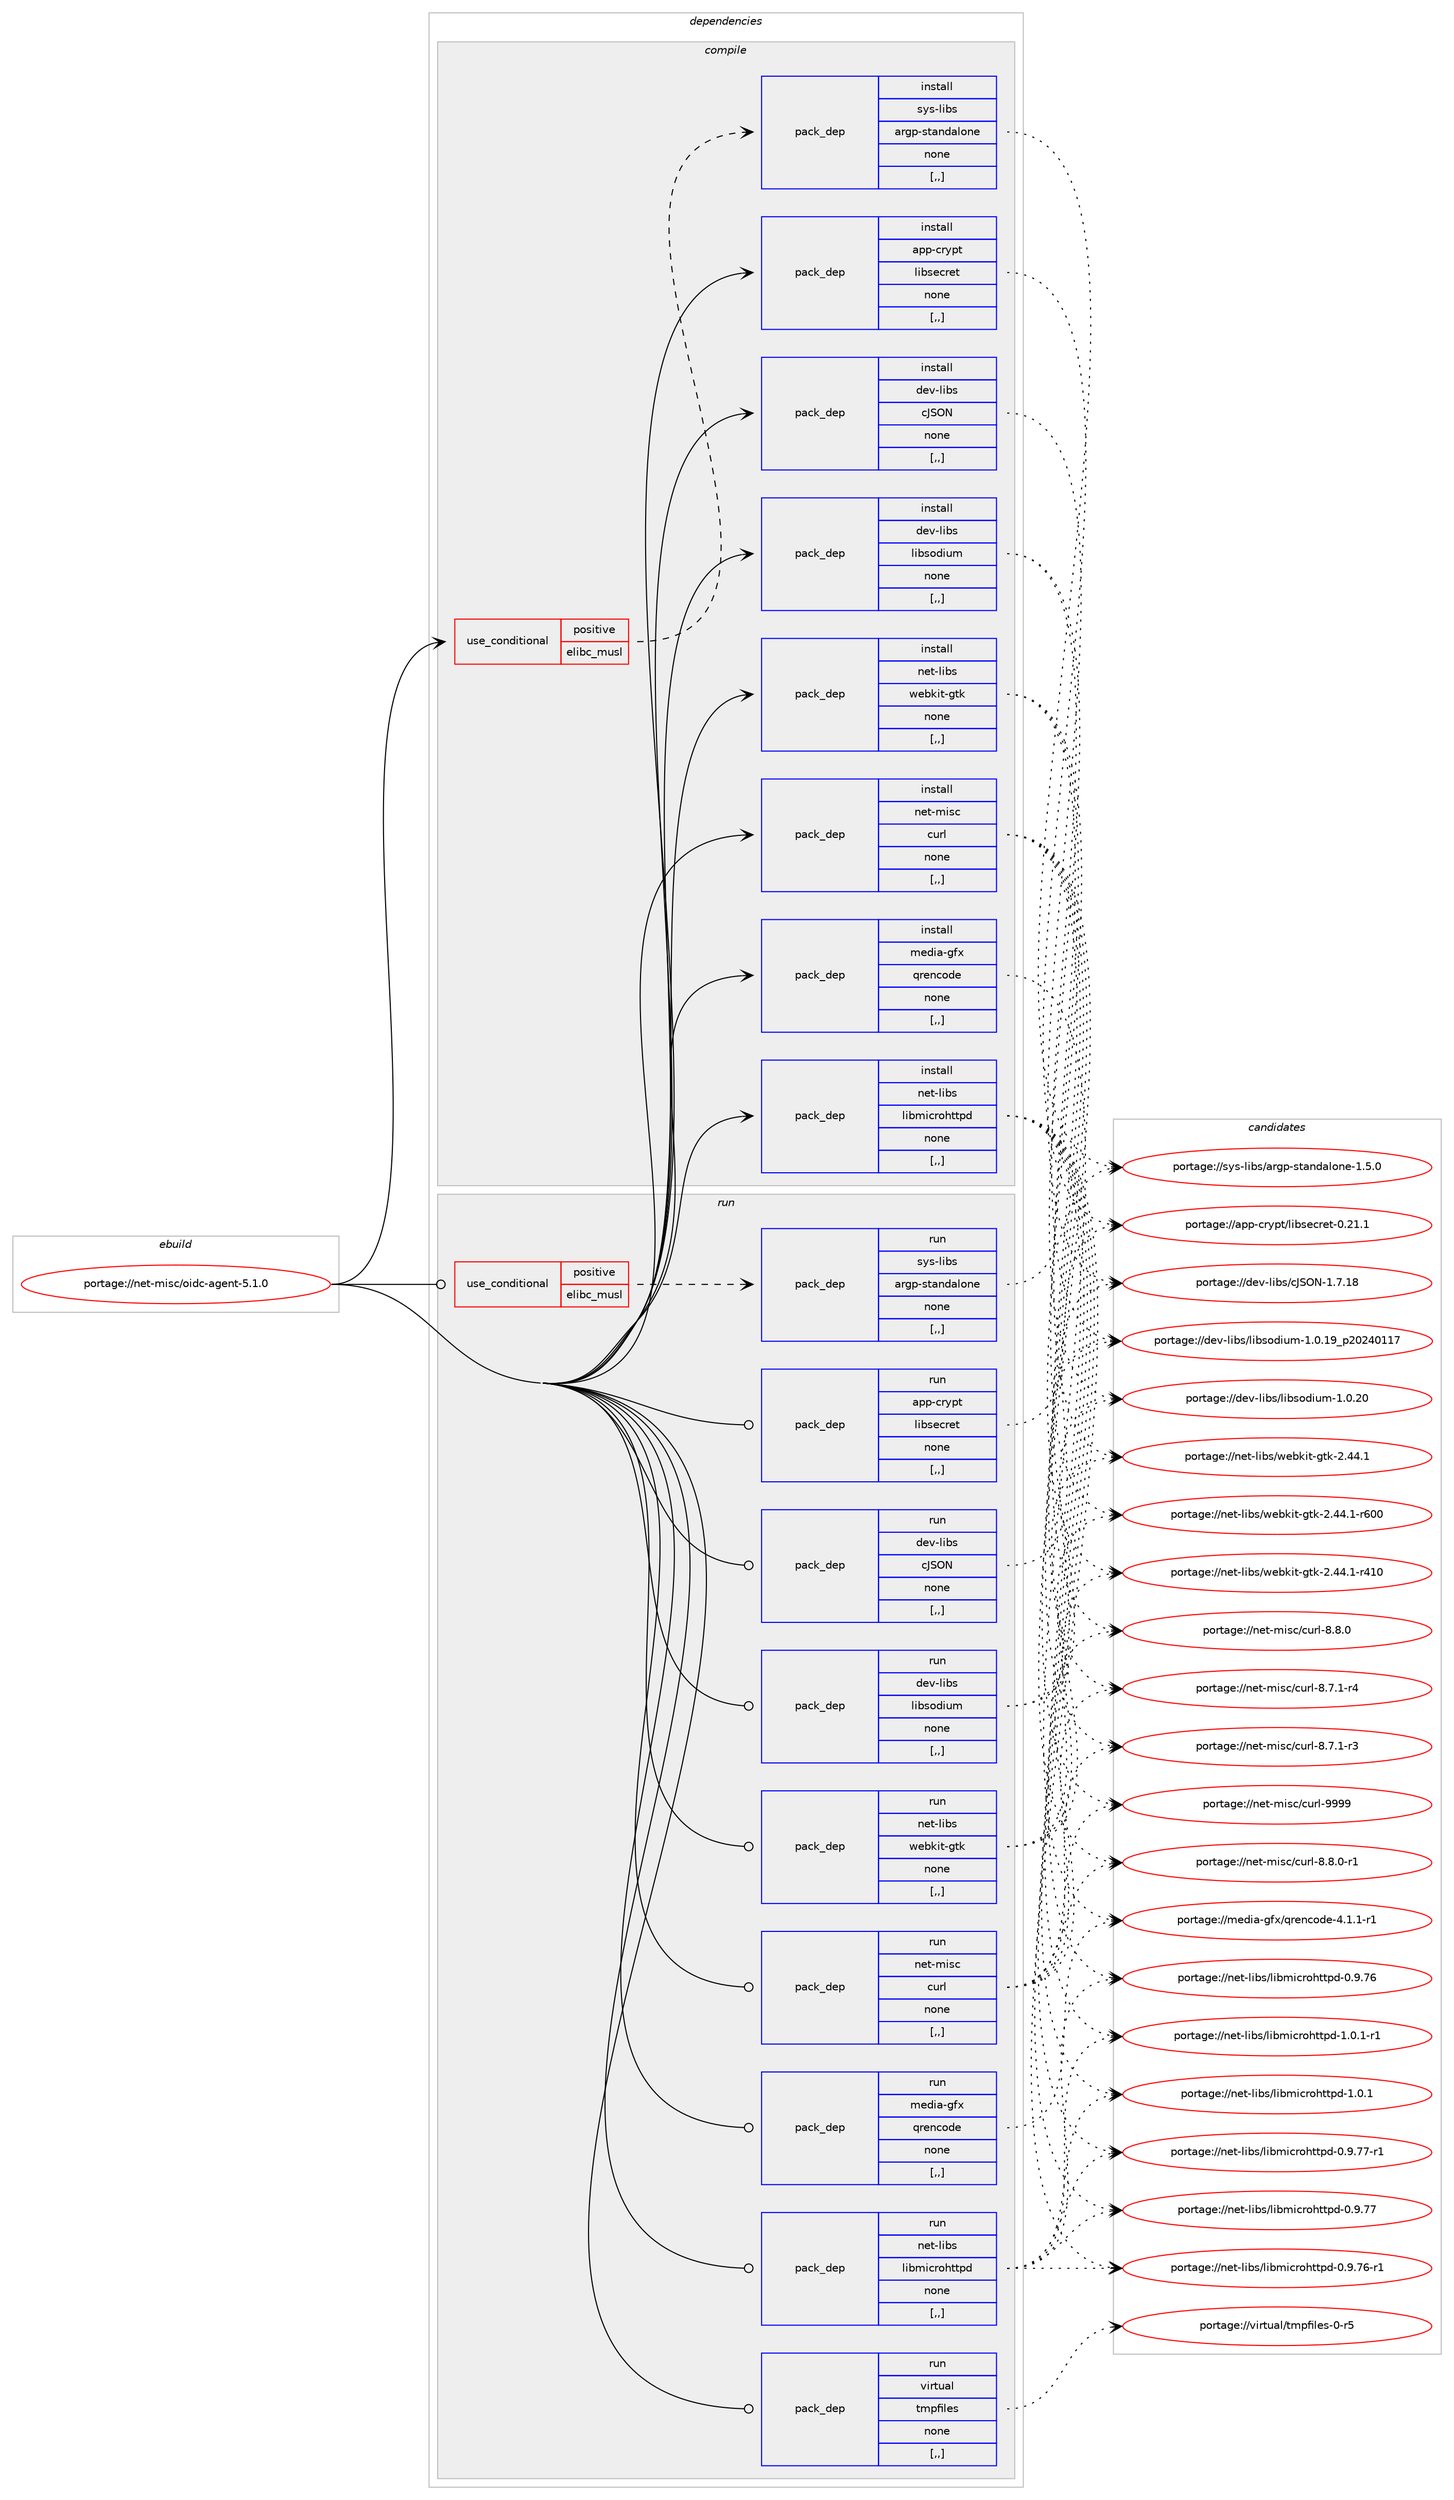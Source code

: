 digraph prolog {

# *************
# Graph options
# *************

newrank=true;
concentrate=true;
compound=true;
graph [rankdir=LR,fontname=Helvetica,fontsize=10,ranksep=1.5];#, ranksep=2.5, nodesep=0.2];
edge  [arrowhead=vee];
node  [fontname=Helvetica,fontsize=10];

# **********
# The ebuild
# **********

subgraph cluster_leftcol {
color=gray;
label=<<i>ebuild</i>>;
id [label="portage://net-misc/oidc-agent-5.1.0", color=red, width=4, href="../net-misc/oidc-agent-5.1.0.svg"];
}

# ****************
# The dependencies
# ****************

subgraph cluster_midcol {
color=gray;
label=<<i>dependencies</i>>;
subgraph cluster_compile {
fillcolor="#eeeeee";
style=filled;
label=<<i>compile</i>>;
subgraph cond97857 {
dependency371688 [label=<<TABLE BORDER="0" CELLBORDER="1" CELLSPACING="0" CELLPADDING="4"><TR><TD ROWSPAN="3" CELLPADDING="10">use_conditional</TD></TR><TR><TD>positive</TD></TR><TR><TD>elibc_musl</TD></TR></TABLE>>, shape=none, color=red];
subgraph pack271136 {
dependency371689 [label=<<TABLE BORDER="0" CELLBORDER="1" CELLSPACING="0" CELLPADDING="4" WIDTH="220"><TR><TD ROWSPAN="6" CELLPADDING="30">pack_dep</TD></TR><TR><TD WIDTH="110">install</TD></TR><TR><TD>sys-libs</TD></TR><TR><TD>argp-standalone</TD></TR><TR><TD>none</TD></TR><TR><TD>[,,]</TD></TR></TABLE>>, shape=none, color=blue];
}
dependency371688:e -> dependency371689:w [weight=20,style="dashed",arrowhead="vee"];
}
id:e -> dependency371688:w [weight=20,style="solid",arrowhead="vee"];
subgraph pack271137 {
dependency371690 [label=<<TABLE BORDER="0" CELLBORDER="1" CELLSPACING="0" CELLPADDING="4" WIDTH="220"><TR><TD ROWSPAN="6" CELLPADDING="30">pack_dep</TD></TR><TR><TD WIDTH="110">install</TD></TR><TR><TD>app-crypt</TD></TR><TR><TD>libsecret</TD></TR><TR><TD>none</TD></TR><TR><TD>[,,]</TD></TR></TABLE>>, shape=none, color=blue];
}
id:e -> dependency371690:w [weight=20,style="solid",arrowhead="vee"];
subgraph pack271138 {
dependency371691 [label=<<TABLE BORDER="0" CELLBORDER="1" CELLSPACING="0" CELLPADDING="4" WIDTH="220"><TR><TD ROWSPAN="6" CELLPADDING="30">pack_dep</TD></TR><TR><TD WIDTH="110">install</TD></TR><TR><TD>dev-libs</TD></TR><TR><TD>cJSON</TD></TR><TR><TD>none</TD></TR><TR><TD>[,,]</TD></TR></TABLE>>, shape=none, color=blue];
}
id:e -> dependency371691:w [weight=20,style="solid",arrowhead="vee"];
subgraph pack271139 {
dependency371692 [label=<<TABLE BORDER="0" CELLBORDER="1" CELLSPACING="0" CELLPADDING="4" WIDTH="220"><TR><TD ROWSPAN="6" CELLPADDING="30">pack_dep</TD></TR><TR><TD WIDTH="110">install</TD></TR><TR><TD>dev-libs</TD></TR><TR><TD>libsodium</TD></TR><TR><TD>none</TD></TR><TR><TD>[,,]</TD></TR></TABLE>>, shape=none, color=blue];
}
id:e -> dependency371692:w [weight=20,style="solid",arrowhead="vee"];
subgraph pack271140 {
dependency371693 [label=<<TABLE BORDER="0" CELLBORDER="1" CELLSPACING="0" CELLPADDING="4" WIDTH="220"><TR><TD ROWSPAN="6" CELLPADDING="30">pack_dep</TD></TR><TR><TD WIDTH="110">install</TD></TR><TR><TD>media-gfx</TD></TR><TR><TD>qrencode</TD></TR><TR><TD>none</TD></TR><TR><TD>[,,]</TD></TR></TABLE>>, shape=none, color=blue];
}
id:e -> dependency371693:w [weight=20,style="solid",arrowhead="vee"];
subgraph pack271141 {
dependency371694 [label=<<TABLE BORDER="0" CELLBORDER="1" CELLSPACING="0" CELLPADDING="4" WIDTH="220"><TR><TD ROWSPAN="6" CELLPADDING="30">pack_dep</TD></TR><TR><TD WIDTH="110">install</TD></TR><TR><TD>net-libs</TD></TR><TR><TD>libmicrohttpd</TD></TR><TR><TD>none</TD></TR><TR><TD>[,,]</TD></TR></TABLE>>, shape=none, color=blue];
}
id:e -> dependency371694:w [weight=20,style="solid",arrowhead="vee"];
subgraph pack271142 {
dependency371695 [label=<<TABLE BORDER="0" CELLBORDER="1" CELLSPACING="0" CELLPADDING="4" WIDTH="220"><TR><TD ROWSPAN="6" CELLPADDING="30">pack_dep</TD></TR><TR><TD WIDTH="110">install</TD></TR><TR><TD>net-libs</TD></TR><TR><TD>webkit-gtk</TD></TR><TR><TD>none</TD></TR><TR><TD>[,,]</TD></TR></TABLE>>, shape=none, color=blue];
}
id:e -> dependency371695:w [weight=20,style="solid",arrowhead="vee"];
subgraph pack271143 {
dependency371696 [label=<<TABLE BORDER="0" CELLBORDER="1" CELLSPACING="0" CELLPADDING="4" WIDTH="220"><TR><TD ROWSPAN="6" CELLPADDING="30">pack_dep</TD></TR><TR><TD WIDTH="110">install</TD></TR><TR><TD>net-misc</TD></TR><TR><TD>curl</TD></TR><TR><TD>none</TD></TR><TR><TD>[,,]</TD></TR></TABLE>>, shape=none, color=blue];
}
id:e -> dependency371696:w [weight=20,style="solid",arrowhead="vee"];
}
subgraph cluster_compileandrun {
fillcolor="#eeeeee";
style=filled;
label=<<i>compile and run</i>>;
}
subgraph cluster_run {
fillcolor="#eeeeee";
style=filled;
label=<<i>run</i>>;
subgraph cond97858 {
dependency371697 [label=<<TABLE BORDER="0" CELLBORDER="1" CELLSPACING="0" CELLPADDING="4"><TR><TD ROWSPAN="3" CELLPADDING="10">use_conditional</TD></TR><TR><TD>positive</TD></TR><TR><TD>elibc_musl</TD></TR></TABLE>>, shape=none, color=red];
subgraph pack271144 {
dependency371698 [label=<<TABLE BORDER="0" CELLBORDER="1" CELLSPACING="0" CELLPADDING="4" WIDTH="220"><TR><TD ROWSPAN="6" CELLPADDING="30">pack_dep</TD></TR><TR><TD WIDTH="110">run</TD></TR><TR><TD>sys-libs</TD></TR><TR><TD>argp-standalone</TD></TR><TR><TD>none</TD></TR><TR><TD>[,,]</TD></TR></TABLE>>, shape=none, color=blue];
}
dependency371697:e -> dependency371698:w [weight=20,style="dashed",arrowhead="vee"];
}
id:e -> dependency371697:w [weight=20,style="solid",arrowhead="odot"];
subgraph pack271145 {
dependency371699 [label=<<TABLE BORDER="0" CELLBORDER="1" CELLSPACING="0" CELLPADDING="4" WIDTH="220"><TR><TD ROWSPAN="6" CELLPADDING="30">pack_dep</TD></TR><TR><TD WIDTH="110">run</TD></TR><TR><TD>app-crypt</TD></TR><TR><TD>libsecret</TD></TR><TR><TD>none</TD></TR><TR><TD>[,,]</TD></TR></TABLE>>, shape=none, color=blue];
}
id:e -> dependency371699:w [weight=20,style="solid",arrowhead="odot"];
subgraph pack271146 {
dependency371700 [label=<<TABLE BORDER="0" CELLBORDER="1" CELLSPACING="0" CELLPADDING="4" WIDTH="220"><TR><TD ROWSPAN="6" CELLPADDING="30">pack_dep</TD></TR><TR><TD WIDTH="110">run</TD></TR><TR><TD>dev-libs</TD></TR><TR><TD>cJSON</TD></TR><TR><TD>none</TD></TR><TR><TD>[,,]</TD></TR></TABLE>>, shape=none, color=blue];
}
id:e -> dependency371700:w [weight=20,style="solid",arrowhead="odot"];
subgraph pack271147 {
dependency371701 [label=<<TABLE BORDER="0" CELLBORDER="1" CELLSPACING="0" CELLPADDING="4" WIDTH="220"><TR><TD ROWSPAN="6" CELLPADDING="30">pack_dep</TD></TR><TR><TD WIDTH="110">run</TD></TR><TR><TD>dev-libs</TD></TR><TR><TD>libsodium</TD></TR><TR><TD>none</TD></TR><TR><TD>[,,]</TD></TR></TABLE>>, shape=none, color=blue];
}
id:e -> dependency371701:w [weight=20,style="solid",arrowhead="odot"];
subgraph pack271148 {
dependency371702 [label=<<TABLE BORDER="0" CELLBORDER="1" CELLSPACING="0" CELLPADDING="4" WIDTH="220"><TR><TD ROWSPAN="6" CELLPADDING="30">pack_dep</TD></TR><TR><TD WIDTH="110">run</TD></TR><TR><TD>media-gfx</TD></TR><TR><TD>qrencode</TD></TR><TR><TD>none</TD></TR><TR><TD>[,,]</TD></TR></TABLE>>, shape=none, color=blue];
}
id:e -> dependency371702:w [weight=20,style="solid",arrowhead="odot"];
subgraph pack271149 {
dependency371703 [label=<<TABLE BORDER="0" CELLBORDER="1" CELLSPACING="0" CELLPADDING="4" WIDTH="220"><TR><TD ROWSPAN="6" CELLPADDING="30">pack_dep</TD></TR><TR><TD WIDTH="110">run</TD></TR><TR><TD>net-libs</TD></TR><TR><TD>libmicrohttpd</TD></TR><TR><TD>none</TD></TR><TR><TD>[,,]</TD></TR></TABLE>>, shape=none, color=blue];
}
id:e -> dependency371703:w [weight=20,style="solid",arrowhead="odot"];
subgraph pack271150 {
dependency371704 [label=<<TABLE BORDER="0" CELLBORDER="1" CELLSPACING="0" CELLPADDING="4" WIDTH="220"><TR><TD ROWSPAN="6" CELLPADDING="30">pack_dep</TD></TR><TR><TD WIDTH="110">run</TD></TR><TR><TD>net-libs</TD></TR><TR><TD>webkit-gtk</TD></TR><TR><TD>none</TD></TR><TR><TD>[,,]</TD></TR></TABLE>>, shape=none, color=blue];
}
id:e -> dependency371704:w [weight=20,style="solid",arrowhead="odot"];
subgraph pack271151 {
dependency371705 [label=<<TABLE BORDER="0" CELLBORDER="1" CELLSPACING="0" CELLPADDING="4" WIDTH="220"><TR><TD ROWSPAN="6" CELLPADDING="30">pack_dep</TD></TR><TR><TD WIDTH="110">run</TD></TR><TR><TD>net-misc</TD></TR><TR><TD>curl</TD></TR><TR><TD>none</TD></TR><TR><TD>[,,]</TD></TR></TABLE>>, shape=none, color=blue];
}
id:e -> dependency371705:w [weight=20,style="solid",arrowhead="odot"];
subgraph pack271152 {
dependency371706 [label=<<TABLE BORDER="0" CELLBORDER="1" CELLSPACING="0" CELLPADDING="4" WIDTH="220"><TR><TD ROWSPAN="6" CELLPADDING="30">pack_dep</TD></TR><TR><TD WIDTH="110">run</TD></TR><TR><TD>virtual</TD></TR><TR><TD>tmpfiles</TD></TR><TR><TD>none</TD></TR><TR><TD>[,,]</TD></TR></TABLE>>, shape=none, color=blue];
}
id:e -> dependency371706:w [weight=20,style="solid",arrowhead="odot"];
}
}

# **************
# The candidates
# **************

subgraph cluster_choices {
rank=same;
color=gray;
label=<<i>candidates</i>>;

subgraph choice271136 {
color=black;
nodesep=1;
choice11512111545108105981154797114103112451151169711010097108111110101454946534648 [label="portage://sys-libs/argp-standalone-1.5.0", color=red, width=4,href="../sys-libs/argp-standalone-1.5.0.svg"];
dependency371689:e -> choice11512111545108105981154797114103112451151169711010097108111110101454946534648:w [style=dotted,weight="100"];
}
subgraph choice271137 {
color=black;
nodesep=1;
choice97112112459911412111211647108105981151019911410111645484650494649 [label="portage://app-crypt/libsecret-0.21.1", color=red, width=4,href="../app-crypt/libsecret-0.21.1.svg"];
dependency371690:e -> choice97112112459911412111211647108105981151019911410111645484650494649:w [style=dotted,weight="100"];
}
subgraph choice271138 {
color=black;
nodesep=1;
choice100101118451081059811547997483797845494655464956 [label="portage://dev-libs/cJSON-1.7.18", color=red, width=4,href="../dev-libs/cJSON-1.7.18.svg"];
dependency371691:e -> choice100101118451081059811547997483797845494655464956:w [style=dotted,weight="100"];
}
subgraph choice271139 {
color=black;
nodesep=1;
choice1001011184510810598115471081059811511110010511710945494648465048 [label="portage://dev-libs/libsodium-1.0.20", color=red, width=4,href="../dev-libs/libsodium-1.0.20.svg"];
choice1001011184510810598115471081059811511110010511710945494648464957951125048505248494955 [label="portage://dev-libs/libsodium-1.0.19_p20240117", color=red, width=4,href="../dev-libs/libsodium-1.0.19_p20240117.svg"];
dependency371692:e -> choice1001011184510810598115471081059811511110010511710945494648465048:w [style=dotted,weight="100"];
dependency371692:e -> choice1001011184510810598115471081059811511110010511710945494648464957951125048505248494955:w [style=dotted,weight="100"];
}
subgraph choice271140 {
color=black;
nodesep=1;
choice109101100105974510310212047113114101110991111001014552464946494511449 [label="portage://media-gfx/qrencode-4.1.1-r1", color=red, width=4,href="../media-gfx/qrencode-4.1.1-r1.svg"];
dependency371693:e -> choice109101100105974510310212047113114101110991111001014552464946494511449:w [style=dotted,weight="100"];
}
subgraph choice271141 {
color=black;
nodesep=1;
choice11010111645108105981154710810598109105991141111041161161121004549464846494511449 [label="portage://net-libs/libmicrohttpd-1.0.1-r1", color=red, width=4,href="../net-libs/libmicrohttpd-1.0.1-r1.svg"];
choice1101011164510810598115471081059810910599114111104116116112100454946484649 [label="portage://net-libs/libmicrohttpd-1.0.1", color=red, width=4,href="../net-libs/libmicrohttpd-1.0.1.svg"];
choice1101011164510810598115471081059810910599114111104116116112100454846574655554511449 [label="portage://net-libs/libmicrohttpd-0.9.77-r1", color=red, width=4,href="../net-libs/libmicrohttpd-0.9.77-r1.svg"];
choice110101116451081059811547108105981091059911411110411611611210045484657465555 [label="portage://net-libs/libmicrohttpd-0.9.77", color=red, width=4,href="../net-libs/libmicrohttpd-0.9.77.svg"];
choice1101011164510810598115471081059810910599114111104116116112100454846574655544511449 [label="portage://net-libs/libmicrohttpd-0.9.76-r1", color=red, width=4,href="../net-libs/libmicrohttpd-0.9.76-r1.svg"];
choice110101116451081059811547108105981091059911411110411611611210045484657465554 [label="portage://net-libs/libmicrohttpd-0.9.76", color=red, width=4,href="../net-libs/libmicrohttpd-0.9.76.svg"];
dependency371694:e -> choice11010111645108105981154710810598109105991141111041161161121004549464846494511449:w [style=dotted,weight="100"];
dependency371694:e -> choice1101011164510810598115471081059810910599114111104116116112100454946484649:w [style=dotted,weight="100"];
dependency371694:e -> choice1101011164510810598115471081059810910599114111104116116112100454846574655554511449:w [style=dotted,weight="100"];
dependency371694:e -> choice110101116451081059811547108105981091059911411110411611611210045484657465555:w [style=dotted,weight="100"];
dependency371694:e -> choice1101011164510810598115471081059810910599114111104116116112100454846574655544511449:w [style=dotted,weight="100"];
dependency371694:e -> choice110101116451081059811547108105981091059911411110411611611210045484657465554:w [style=dotted,weight="100"];
}
subgraph choice271142 {
color=black;
nodesep=1;
choice11010111645108105981154711910198107105116451031161074550465252464945114544848 [label="portage://net-libs/webkit-gtk-2.44.1-r600", color=red, width=4,href="../net-libs/webkit-gtk-2.44.1-r600.svg"];
choice11010111645108105981154711910198107105116451031161074550465252464945114524948 [label="portage://net-libs/webkit-gtk-2.44.1-r410", color=red, width=4,href="../net-libs/webkit-gtk-2.44.1-r410.svg"];
choice110101116451081059811547119101981071051164510311610745504652524649 [label="portage://net-libs/webkit-gtk-2.44.1", color=red, width=4,href="../net-libs/webkit-gtk-2.44.1.svg"];
dependency371695:e -> choice11010111645108105981154711910198107105116451031161074550465252464945114544848:w [style=dotted,weight="100"];
dependency371695:e -> choice11010111645108105981154711910198107105116451031161074550465252464945114524948:w [style=dotted,weight="100"];
dependency371695:e -> choice110101116451081059811547119101981071051164510311610745504652524649:w [style=dotted,weight="100"];
}
subgraph choice271143 {
color=black;
nodesep=1;
choice110101116451091051159947991171141084557575757 [label="portage://net-misc/curl-9999", color=red, width=4,href="../net-misc/curl-9999.svg"];
choice110101116451091051159947991171141084556465646484511449 [label="portage://net-misc/curl-8.8.0-r1", color=red, width=4,href="../net-misc/curl-8.8.0-r1.svg"];
choice11010111645109105115994799117114108455646564648 [label="portage://net-misc/curl-8.8.0", color=red, width=4,href="../net-misc/curl-8.8.0.svg"];
choice110101116451091051159947991171141084556465546494511452 [label="portage://net-misc/curl-8.7.1-r4", color=red, width=4,href="../net-misc/curl-8.7.1-r4.svg"];
choice110101116451091051159947991171141084556465546494511451 [label="portage://net-misc/curl-8.7.1-r3", color=red, width=4,href="../net-misc/curl-8.7.1-r3.svg"];
dependency371696:e -> choice110101116451091051159947991171141084557575757:w [style=dotted,weight="100"];
dependency371696:e -> choice110101116451091051159947991171141084556465646484511449:w [style=dotted,weight="100"];
dependency371696:e -> choice11010111645109105115994799117114108455646564648:w [style=dotted,weight="100"];
dependency371696:e -> choice110101116451091051159947991171141084556465546494511452:w [style=dotted,weight="100"];
dependency371696:e -> choice110101116451091051159947991171141084556465546494511451:w [style=dotted,weight="100"];
}
subgraph choice271144 {
color=black;
nodesep=1;
choice11512111545108105981154797114103112451151169711010097108111110101454946534648 [label="portage://sys-libs/argp-standalone-1.5.0", color=red, width=4,href="../sys-libs/argp-standalone-1.5.0.svg"];
dependency371698:e -> choice11512111545108105981154797114103112451151169711010097108111110101454946534648:w [style=dotted,weight="100"];
}
subgraph choice271145 {
color=black;
nodesep=1;
choice97112112459911412111211647108105981151019911410111645484650494649 [label="portage://app-crypt/libsecret-0.21.1", color=red, width=4,href="../app-crypt/libsecret-0.21.1.svg"];
dependency371699:e -> choice97112112459911412111211647108105981151019911410111645484650494649:w [style=dotted,weight="100"];
}
subgraph choice271146 {
color=black;
nodesep=1;
choice100101118451081059811547997483797845494655464956 [label="portage://dev-libs/cJSON-1.7.18", color=red, width=4,href="../dev-libs/cJSON-1.7.18.svg"];
dependency371700:e -> choice100101118451081059811547997483797845494655464956:w [style=dotted,weight="100"];
}
subgraph choice271147 {
color=black;
nodesep=1;
choice1001011184510810598115471081059811511110010511710945494648465048 [label="portage://dev-libs/libsodium-1.0.20", color=red, width=4,href="../dev-libs/libsodium-1.0.20.svg"];
choice1001011184510810598115471081059811511110010511710945494648464957951125048505248494955 [label="portage://dev-libs/libsodium-1.0.19_p20240117", color=red, width=4,href="../dev-libs/libsodium-1.0.19_p20240117.svg"];
dependency371701:e -> choice1001011184510810598115471081059811511110010511710945494648465048:w [style=dotted,weight="100"];
dependency371701:e -> choice1001011184510810598115471081059811511110010511710945494648464957951125048505248494955:w [style=dotted,weight="100"];
}
subgraph choice271148 {
color=black;
nodesep=1;
choice109101100105974510310212047113114101110991111001014552464946494511449 [label="portage://media-gfx/qrencode-4.1.1-r1", color=red, width=4,href="../media-gfx/qrencode-4.1.1-r1.svg"];
dependency371702:e -> choice109101100105974510310212047113114101110991111001014552464946494511449:w [style=dotted,weight="100"];
}
subgraph choice271149 {
color=black;
nodesep=1;
choice11010111645108105981154710810598109105991141111041161161121004549464846494511449 [label="portage://net-libs/libmicrohttpd-1.0.1-r1", color=red, width=4,href="../net-libs/libmicrohttpd-1.0.1-r1.svg"];
choice1101011164510810598115471081059810910599114111104116116112100454946484649 [label="portage://net-libs/libmicrohttpd-1.0.1", color=red, width=4,href="../net-libs/libmicrohttpd-1.0.1.svg"];
choice1101011164510810598115471081059810910599114111104116116112100454846574655554511449 [label="portage://net-libs/libmicrohttpd-0.9.77-r1", color=red, width=4,href="../net-libs/libmicrohttpd-0.9.77-r1.svg"];
choice110101116451081059811547108105981091059911411110411611611210045484657465555 [label="portage://net-libs/libmicrohttpd-0.9.77", color=red, width=4,href="../net-libs/libmicrohttpd-0.9.77.svg"];
choice1101011164510810598115471081059810910599114111104116116112100454846574655544511449 [label="portage://net-libs/libmicrohttpd-0.9.76-r1", color=red, width=4,href="../net-libs/libmicrohttpd-0.9.76-r1.svg"];
choice110101116451081059811547108105981091059911411110411611611210045484657465554 [label="portage://net-libs/libmicrohttpd-0.9.76", color=red, width=4,href="../net-libs/libmicrohttpd-0.9.76.svg"];
dependency371703:e -> choice11010111645108105981154710810598109105991141111041161161121004549464846494511449:w [style=dotted,weight="100"];
dependency371703:e -> choice1101011164510810598115471081059810910599114111104116116112100454946484649:w [style=dotted,weight="100"];
dependency371703:e -> choice1101011164510810598115471081059810910599114111104116116112100454846574655554511449:w [style=dotted,weight="100"];
dependency371703:e -> choice110101116451081059811547108105981091059911411110411611611210045484657465555:w [style=dotted,weight="100"];
dependency371703:e -> choice1101011164510810598115471081059810910599114111104116116112100454846574655544511449:w [style=dotted,weight="100"];
dependency371703:e -> choice110101116451081059811547108105981091059911411110411611611210045484657465554:w [style=dotted,weight="100"];
}
subgraph choice271150 {
color=black;
nodesep=1;
choice11010111645108105981154711910198107105116451031161074550465252464945114544848 [label="portage://net-libs/webkit-gtk-2.44.1-r600", color=red, width=4,href="../net-libs/webkit-gtk-2.44.1-r600.svg"];
choice11010111645108105981154711910198107105116451031161074550465252464945114524948 [label="portage://net-libs/webkit-gtk-2.44.1-r410", color=red, width=4,href="../net-libs/webkit-gtk-2.44.1-r410.svg"];
choice110101116451081059811547119101981071051164510311610745504652524649 [label="portage://net-libs/webkit-gtk-2.44.1", color=red, width=4,href="../net-libs/webkit-gtk-2.44.1.svg"];
dependency371704:e -> choice11010111645108105981154711910198107105116451031161074550465252464945114544848:w [style=dotted,weight="100"];
dependency371704:e -> choice11010111645108105981154711910198107105116451031161074550465252464945114524948:w [style=dotted,weight="100"];
dependency371704:e -> choice110101116451081059811547119101981071051164510311610745504652524649:w [style=dotted,weight="100"];
}
subgraph choice271151 {
color=black;
nodesep=1;
choice110101116451091051159947991171141084557575757 [label="portage://net-misc/curl-9999", color=red, width=4,href="../net-misc/curl-9999.svg"];
choice110101116451091051159947991171141084556465646484511449 [label="portage://net-misc/curl-8.8.0-r1", color=red, width=4,href="../net-misc/curl-8.8.0-r1.svg"];
choice11010111645109105115994799117114108455646564648 [label="portage://net-misc/curl-8.8.0", color=red, width=4,href="../net-misc/curl-8.8.0.svg"];
choice110101116451091051159947991171141084556465546494511452 [label="portage://net-misc/curl-8.7.1-r4", color=red, width=4,href="../net-misc/curl-8.7.1-r4.svg"];
choice110101116451091051159947991171141084556465546494511451 [label="portage://net-misc/curl-8.7.1-r3", color=red, width=4,href="../net-misc/curl-8.7.1-r3.svg"];
dependency371705:e -> choice110101116451091051159947991171141084557575757:w [style=dotted,weight="100"];
dependency371705:e -> choice110101116451091051159947991171141084556465646484511449:w [style=dotted,weight="100"];
dependency371705:e -> choice11010111645109105115994799117114108455646564648:w [style=dotted,weight="100"];
dependency371705:e -> choice110101116451091051159947991171141084556465546494511452:w [style=dotted,weight="100"];
dependency371705:e -> choice110101116451091051159947991171141084556465546494511451:w [style=dotted,weight="100"];
}
subgraph choice271152 {
color=black;
nodesep=1;
choice118105114116117971084711610911210210510810111545484511453 [label="portage://virtual/tmpfiles-0-r5", color=red, width=4,href="../virtual/tmpfiles-0-r5.svg"];
dependency371706:e -> choice118105114116117971084711610911210210510810111545484511453:w [style=dotted,weight="100"];
}
}

}
